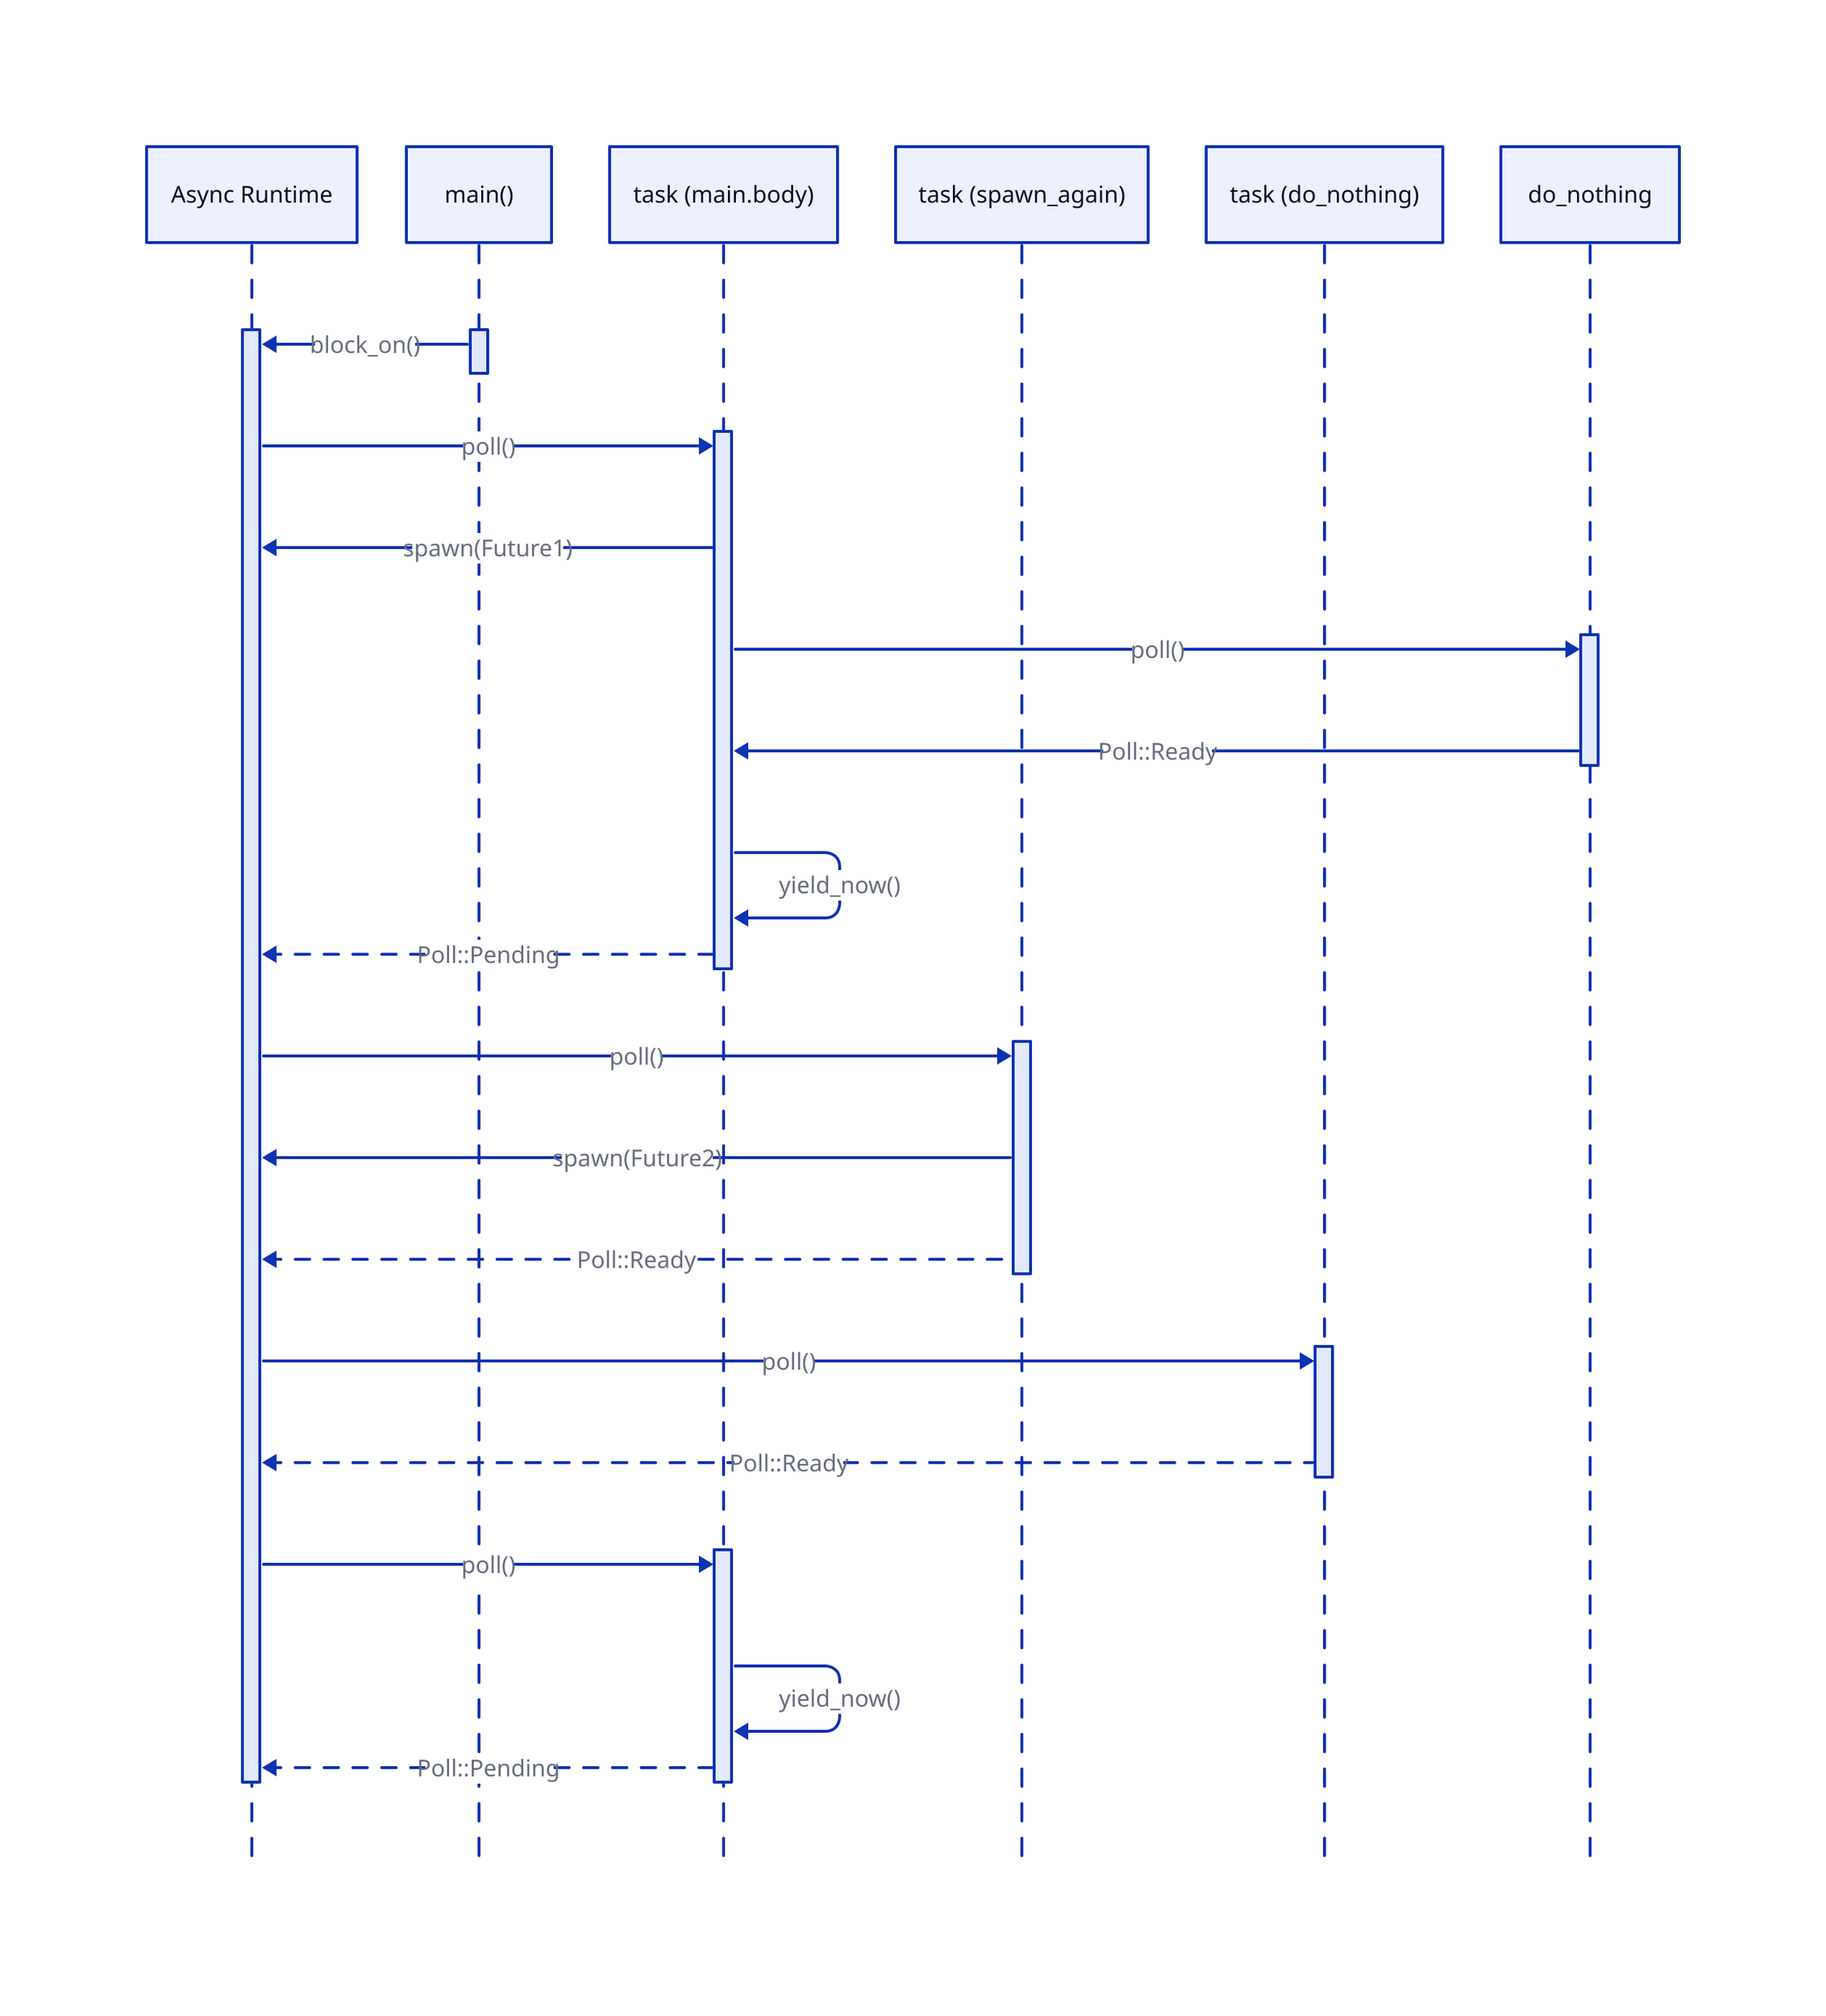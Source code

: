 shape: sequence_diagram

runtime: Async Runtime
main: main()
main_task: task (main.body)
future1: task (spawn_again)
future2: task (do_nothing)
future3: do_nothing

main.fn -> runtime.block: block_on()

runtime.block -> main_task.poll1: poll()
main_task.poll1 -> runtime.block: spawn(Future1)
main_task.poll1 -> future3.poll1: poll()
main_task.poll1 <- future3.poll1: Poll::Ready
main_task.poll1 -> main_task.poll1: yield_now()
runtime.block <- main_task.poll1: Poll::Pending {
  style.stroke-dash: 5
}

runtime.block -> future1.poll1: poll()
future1.poll1 -> runtime.block: spawn(Future2)
runtime.block <- future1.poll1: Poll::Ready {
  style.stroke-dash: 5
}

runtime.block -> future2.poll1: poll()
runtime.block <- future2.poll1: Poll::Ready {
  style.stroke-dash: 5
}

runtime.block -> main_task.poll2: poll()
main_task.poll2 -> main_task.poll2: yield_now()
runtime.block <- main_task.poll2: Poll::Pending {
  style.stroke-dash: 5
}
